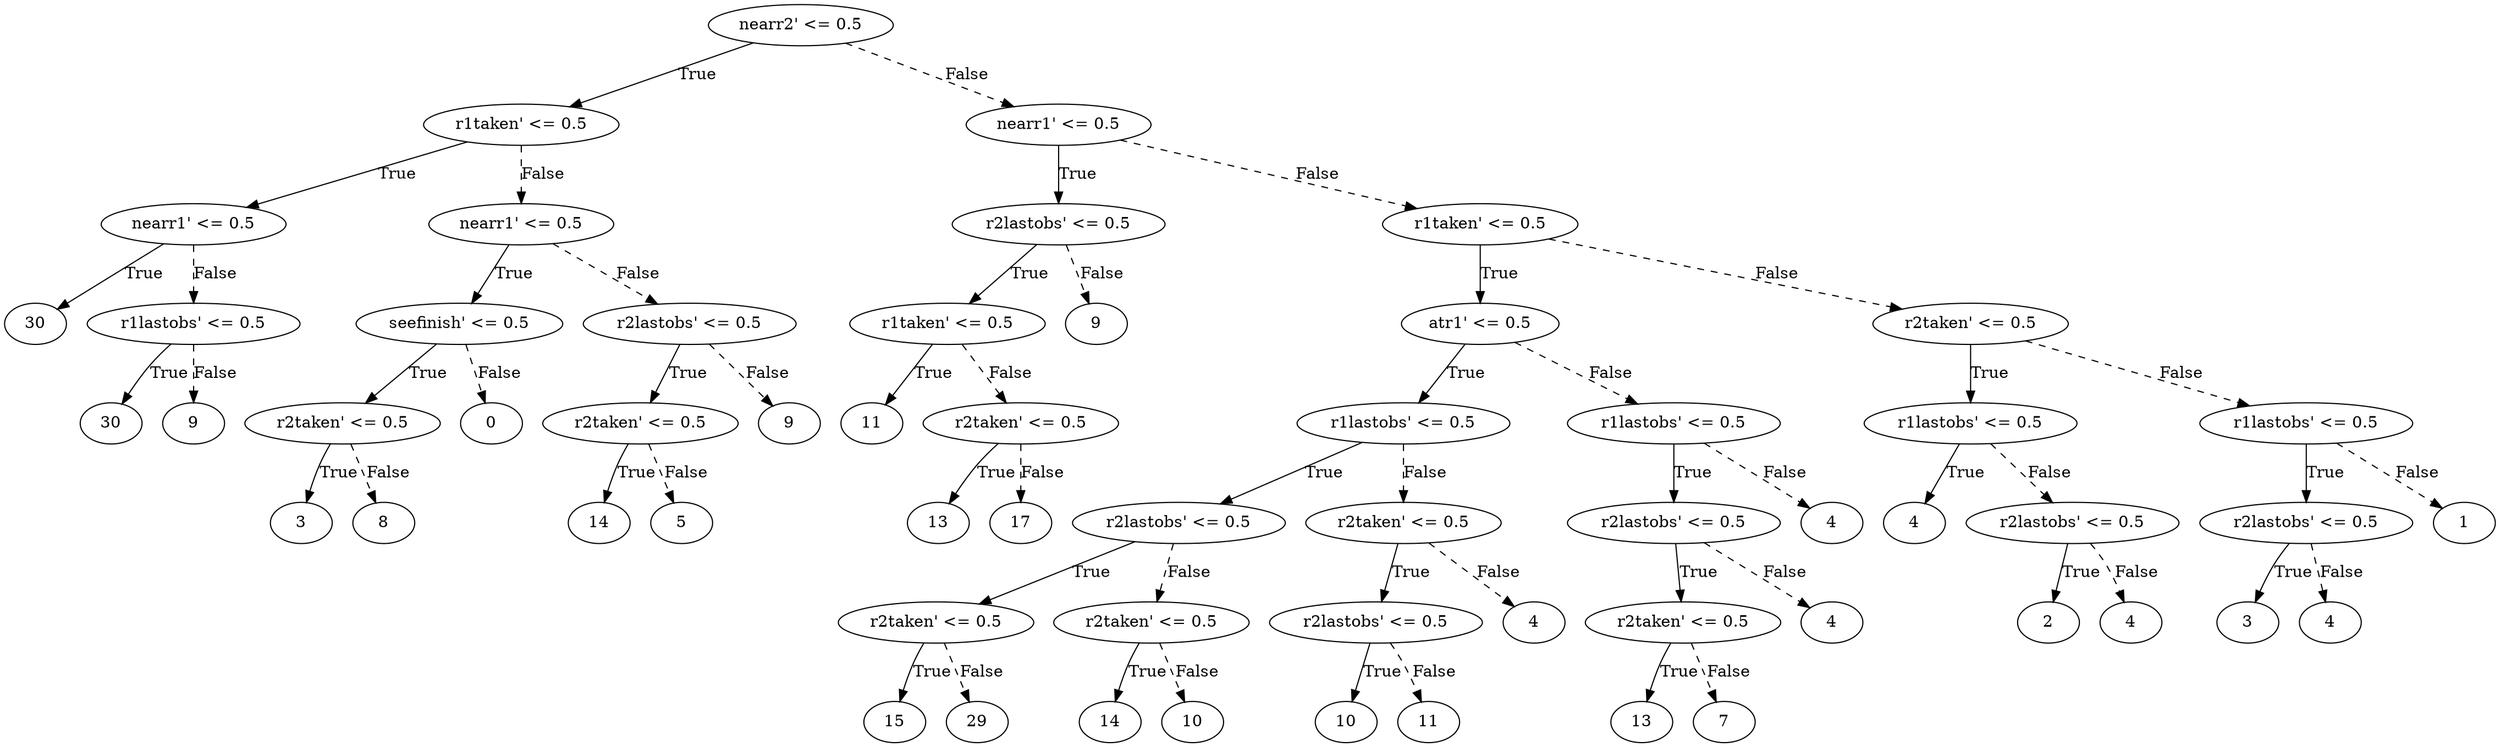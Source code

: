 digraph {
0 [label="nearr2' <= 0.5"];
1 [label="r1taken' <= 0.5"];
2 [label="nearr1' <= 0.5"];
3 [label="30"];
2 -> 3 [label="True"];
4 [label="r1lastobs' <= 0.5"];
5 [label="30"];
4 -> 5 [label="True"];
6 [label="9"];
4 -> 6 [style="dashed", label="False"];
2 -> 4 [style="dashed", label="False"];
1 -> 2 [label="True"];
7 [label="nearr1' <= 0.5"];
8 [label="seefinish' <= 0.5"];
9 [label="r2taken' <= 0.5"];
10 [label="3"];
9 -> 10 [label="True"];
11 [label="8"];
9 -> 11 [style="dashed", label="False"];
8 -> 9 [label="True"];
12 [label="0"];
8 -> 12 [style="dashed", label="False"];
7 -> 8 [label="True"];
13 [label="r2lastobs' <= 0.5"];
14 [label="r2taken' <= 0.5"];
15 [label="14"];
14 -> 15 [label="True"];
16 [label="5"];
14 -> 16 [style="dashed", label="False"];
13 -> 14 [label="True"];
17 [label="9"];
13 -> 17 [style="dashed", label="False"];
7 -> 13 [style="dashed", label="False"];
1 -> 7 [style="dashed", label="False"];
0 -> 1 [label="True"];
18 [label="nearr1' <= 0.5"];
19 [label="r2lastobs' <= 0.5"];
20 [label="r1taken' <= 0.5"];
21 [label="11"];
20 -> 21 [label="True"];
22 [label="r2taken' <= 0.5"];
23 [label="13"];
22 -> 23 [label="True"];
24 [label="17"];
22 -> 24 [style="dashed", label="False"];
20 -> 22 [style="dashed", label="False"];
19 -> 20 [label="True"];
25 [label="9"];
19 -> 25 [style="dashed", label="False"];
18 -> 19 [label="True"];
26 [label="r1taken' <= 0.5"];
27 [label="atr1' <= 0.5"];
28 [label="r1lastobs' <= 0.5"];
29 [label="r2lastobs' <= 0.5"];
30 [label="r2taken' <= 0.5"];
31 [label="15"];
30 -> 31 [label="True"];
32 [label="29"];
30 -> 32 [style="dashed", label="False"];
29 -> 30 [label="True"];
33 [label="r2taken' <= 0.5"];
34 [label="14"];
33 -> 34 [label="True"];
35 [label="10"];
33 -> 35 [style="dashed", label="False"];
29 -> 33 [style="dashed", label="False"];
28 -> 29 [label="True"];
36 [label="r2taken' <= 0.5"];
37 [label="r2lastobs' <= 0.5"];
38 [label="10"];
37 -> 38 [label="True"];
39 [label="11"];
37 -> 39 [style="dashed", label="False"];
36 -> 37 [label="True"];
40 [label="4"];
36 -> 40 [style="dashed", label="False"];
28 -> 36 [style="dashed", label="False"];
27 -> 28 [label="True"];
41 [label="r1lastobs' <= 0.5"];
42 [label="r2lastobs' <= 0.5"];
43 [label="r2taken' <= 0.5"];
44 [label="13"];
43 -> 44 [label="True"];
45 [label="7"];
43 -> 45 [style="dashed", label="False"];
42 -> 43 [label="True"];
46 [label="4"];
42 -> 46 [style="dashed", label="False"];
41 -> 42 [label="True"];
47 [label="4"];
41 -> 47 [style="dashed", label="False"];
27 -> 41 [style="dashed", label="False"];
26 -> 27 [label="True"];
48 [label="r2taken' <= 0.5"];
49 [label="r1lastobs' <= 0.5"];
50 [label="4"];
49 -> 50 [label="True"];
51 [label="r2lastobs' <= 0.5"];
52 [label="2"];
51 -> 52 [label="True"];
53 [label="4"];
51 -> 53 [style="dashed", label="False"];
49 -> 51 [style="dashed", label="False"];
48 -> 49 [label="True"];
54 [label="r1lastobs' <= 0.5"];
55 [label="r2lastobs' <= 0.5"];
56 [label="3"];
55 -> 56 [label="True"];
57 [label="4"];
55 -> 57 [style="dashed", label="False"];
54 -> 55 [label="True"];
58 [label="1"];
54 -> 58 [style="dashed", label="False"];
48 -> 54 [style="dashed", label="False"];
26 -> 48 [style="dashed", label="False"];
18 -> 26 [style="dashed", label="False"];
0 -> 18 [style="dashed", label="False"];

}